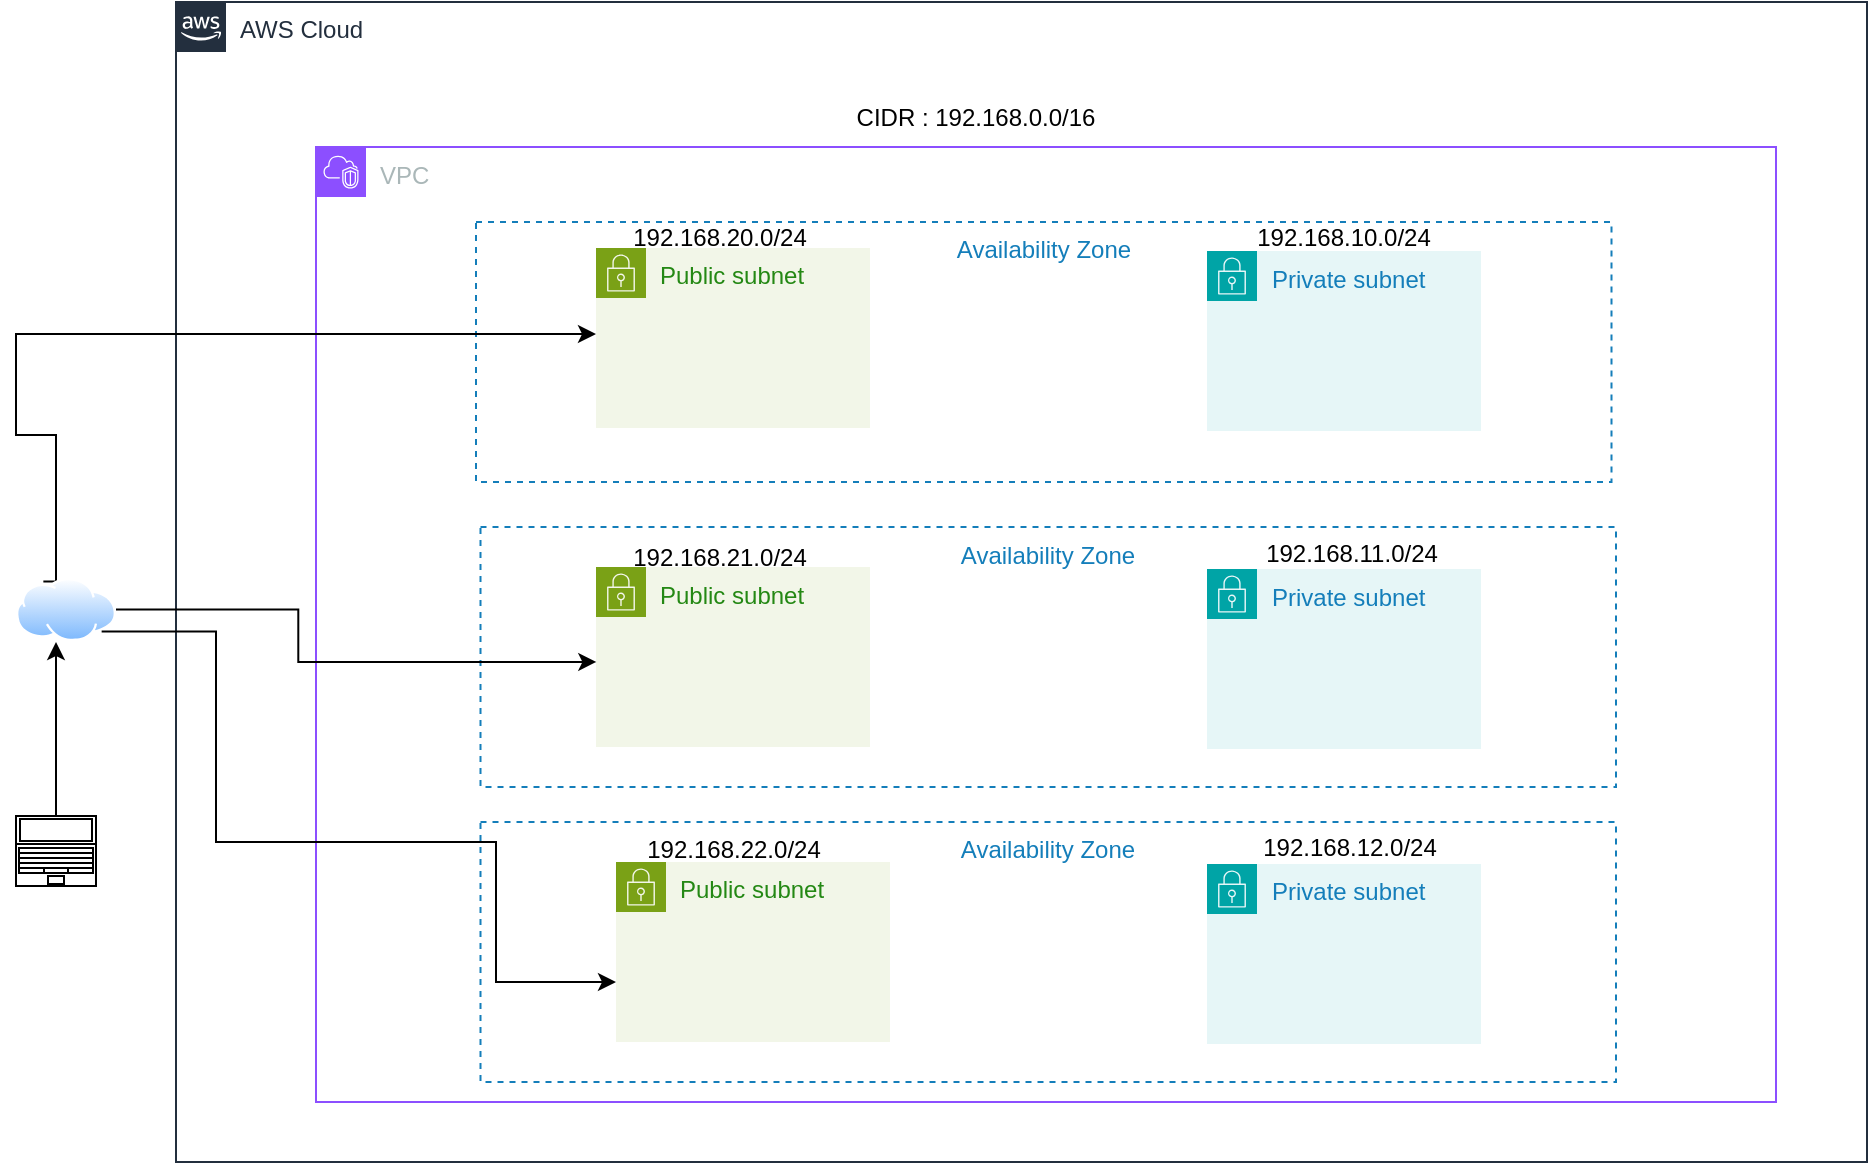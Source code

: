 <mxfile version="24.5.4" type="device">
  <diagram id="Ht1M8jgEwFfnCIfOTk4-" name="Page-1">
    <mxGraphModel dx="794" dy="786" grid="1" gridSize="10" guides="1" tooltips="1" connect="1" arrows="1" fold="1" page="1" pageScale="1" pageWidth="1169" pageHeight="827" math="0" shadow="0">
      <root>
        <mxCell id="0" />
        <mxCell id="1" parent="0" />
        <mxCell id="BS-uydeEPoPU8U06eIOh-15" value="Private subnet" style="points=[[0,0],[0.25,0],[0.5,0],[0.75,0],[1,0],[1,0.25],[1,0.5],[1,0.75],[1,1],[0.75,1],[0.5,1],[0.25,1],[0,1],[0,0.75],[0,0.5],[0,0.25]];outlineConnect=0;gradientColor=none;html=1;whiteSpace=wrap;fontSize=12;fontStyle=0;container=1;pointerEvents=0;collapsible=0;recursiveResize=0;shape=mxgraph.aws4.group;grIcon=mxgraph.aws4.group_security_group;grStroke=0;strokeColor=#00A4A6;fillColor=#E6F6F7;verticalAlign=top;align=left;spacingLeft=30;fontColor=#147EBA;dashed=0;" parent="1" vertex="1">
          <mxGeometry x="655.5" y="234.5" width="137" height="90" as="geometry" />
        </mxCell>
        <mxCell id="UEzPUAAOIrF-is8g5C7q-228" style="edgeStyle=orthogonalEdgeStyle;rounded=0;orthogonalLoop=1;jettySize=auto;html=1;startArrow=none;startFill=0;endArrow=open;endFill=0;strokeColor=#808080;strokeWidth=2;" parent="1" edge="1">
          <mxGeometry relative="1" as="geometry">
            <Array as="points">
              <mxPoint x="590.5" y="592.5" />
              <mxPoint x="590.5" y="707.5" />
            </Array>
            <mxPoint x="612.5" y="707.5" as="targetPoint" />
          </mxGeometry>
        </mxCell>
        <mxCell id="UEzPUAAOIrF-is8g5C7q-225" value="" style="edgeStyle=orthogonalEdgeStyle;rounded=0;orthogonalLoop=1;jettySize=auto;html=1;startArrow=none;startFill=0;endArrow=open;endFill=0;strokeColor=#808080;strokeWidth=2;" parent="1" edge="1">
          <mxGeometry relative="1" as="geometry">
            <mxPoint x="568.288" y="732.5" as="sourcePoint" />
          </mxGeometry>
        </mxCell>
        <mxCell id="UEzPUAAOIrF-is8g5C7q-226" style="edgeStyle=orthogonalEdgeStyle;rounded=0;orthogonalLoop=1;jettySize=auto;html=1;startArrow=none;startFill=0;endArrow=open;endFill=0;strokeColor=#808080;strokeWidth=2;" parent="1" edge="1">
          <mxGeometry relative="1" as="geometry">
            <mxPoint x="690.5" y="732.5" as="sourcePoint" />
          </mxGeometry>
        </mxCell>
        <mxCell id="UEzPUAAOIrF-is8g5C7q-227" style="edgeStyle=orthogonalEdgeStyle;rounded=0;orthogonalLoop=1;jettySize=auto;html=1;startArrow=none;startFill=0;endArrow=open;endFill=0;strokeColor=#808080;strokeWidth=2;" parent="1" edge="1">
          <mxGeometry relative="1" as="geometry">
            <mxPoint x="651.5" y="693.5" as="sourcePoint" />
          </mxGeometry>
        </mxCell>
        <mxCell id="UEzPUAAOIrF-is8g5C7q-205" value="AWS Cloud" style="points=[[0,0],[0.25,0],[0.5,0],[0.75,0],[1,0],[1,0.25],[1,0.5],[1,0.75],[1,1],[0.75,1],[0.5,1],[0.25,1],[0,1],[0,0.75],[0,0.5],[0,0.25]];outlineConnect=0;gradientColor=none;html=1;whiteSpace=wrap;fontSize=12;fontStyle=0;shape=mxgraph.aws4.group;grIcon=mxgraph.aws4.group_aws_cloud_alt;strokeColor=#232F3E;fillColor=none;verticalAlign=top;align=left;spacingLeft=30;fontColor=#232F3E;dashed=0;labelBackgroundColor=#ffffff;container=1;pointerEvents=0;collapsible=0;recursiveResize=0;" parent="1" vertex="1">
          <mxGeometry x="140" y="110" width="845.5" height="580" as="geometry" />
        </mxCell>
        <mxCell id="BS-uydeEPoPU8U06eIOh-6" value="VPC" style="points=[[0,0],[0.25,0],[0.5,0],[0.75,0],[1,0],[1,0.25],[1,0.5],[1,0.75],[1,1],[0.75,1],[0.5,1],[0.25,1],[0,1],[0,0.75],[0,0.5],[0,0.25]];outlineConnect=0;gradientColor=none;html=1;whiteSpace=wrap;fontSize=12;fontStyle=0;container=1;pointerEvents=0;collapsible=0;recursiveResize=0;shape=mxgraph.aws4.group;grIcon=mxgraph.aws4.group_vpc2;strokeColor=#8C4FFF;fillColor=none;verticalAlign=top;align=left;spacingLeft=30;fontColor=#AAB7B8;dashed=0;" parent="UEzPUAAOIrF-is8g5C7q-205" vertex="1">
          <mxGeometry x="70" y="72.5" width="730" height="477.5" as="geometry" />
        </mxCell>
        <mxCell id="BS-uydeEPoPU8U06eIOh-8" value="Availability Zone" style="fillColor=none;strokeColor=#147EBA;dashed=1;verticalAlign=top;fontStyle=0;fontColor=#147EBA;whiteSpace=wrap;html=1;" parent="BS-uydeEPoPU8U06eIOh-6" vertex="1">
          <mxGeometry x="82.25" y="190" width="567.75" height="130" as="geometry" />
        </mxCell>
        <mxCell id="3TeV9bHkyx0hZ7wGjAzN-2" value="Availability Zone" style="fillColor=none;strokeColor=#147EBA;dashed=1;verticalAlign=top;fontStyle=0;fontColor=#147EBA;whiteSpace=wrap;html=1;" parent="BS-uydeEPoPU8U06eIOh-6" vertex="1">
          <mxGeometry x="82.25" y="337.5" width="567.75" height="130" as="geometry" />
        </mxCell>
        <mxCell id="3TeV9bHkyx0hZ7wGjAzN-4" value="Private subnet" style="points=[[0,0],[0.25,0],[0.5,0],[0.75,0],[1,0],[1,0.25],[1,0.5],[1,0.75],[1,1],[0.75,1],[0.5,1],[0.25,1],[0,1],[0,0.75],[0,0.5],[0,0.25]];outlineConnect=0;gradientColor=none;html=1;whiteSpace=wrap;fontSize=12;fontStyle=0;container=1;pointerEvents=0;collapsible=0;recursiveResize=0;shape=mxgraph.aws4.group;grIcon=mxgraph.aws4.group_security_group;grStroke=0;strokeColor=#00A4A6;fillColor=#E6F6F7;verticalAlign=top;align=left;spacingLeft=30;fontColor=#147EBA;dashed=0;" parent="BS-uydeEPoPU8U06eIOh-6" vertex="1">
          <mxGeometry x="445.5" y="358.5" width="137" height="90" as="geometry" />
        </mxCell>
        <mxCell id="fe7YPDaBqQzQDDCS31Ca-1" value="192.168.10.0/24" style="text;html=1;align=center;verticalAlign=middle;whiteSpace=wrap;rounded=0;" vertex="1" parent="BS-uydeEPoPU8U06eIOh-6">
          <mxGeometry x="414" y="30" width="200" height="30" as="geometry" />
        </mxCell>
        <mxCell id="fe7YPDaBqQzQDDCS31Ca-4" value="Public subnet" style="points=[[0,0],[0.25,0],[0.5,0],[0.75,0],[1,0],[1,0.25],[1,0.5],[1,0.75],[1,1],[0.75,1],[0.5,1],[0.25,1],[0,1],[0,0.75],[0,0.5],[0,0.25]];outlineConnect=0;gradientColor=none;html=1;whiteSpace=wrap;fontSize=12;fontStyle=0;container=1;pointerEvents=0;collapsible=0;recursiveResize=0;shape=mxgraph.aws4.group;grIcon=mxgraph.aws4.group_security_group;grStroke=0;strokeColor=#7AA116;fillColor=#F2F6E8;verticalAlign=top;align=left;spacingLeft=30;fontColor=#248814;dashed=0;" vertex="1" parent="BS-uydeEPoPU8U06eIOh-6">
          <mxGeometry x="140" y="50.5" width="137" height="90" as="geometry" />
        </mxCell>
        <mxCell id="fe7YPDaBqQzQDDCS31Ca-6" value="Public subnet" style="points=[[0,0],[0.25,0],[0.5,0],[0.75,0],[1,0],[1,0.25],[1,0.5],[1,0.75],[1,1],[0.75,1],[0.5,1],[0.25,1],[0,1],[0,0.75],[0,0.5],[0,0.25]];outlineConnect=0;gradientColor=none;html=1;whiteSpace=wrap;fontSize=12;fontStyle=0;container=1;pointerEvents=0;collapsible=0;recursiveResize=0;shape=mxgraph.aws4.group;grIcon=mxgraph.aws4.group_security_group;grStroke=0;strokeColor=#7AA116;fillColor=#F2F6E8;verticalAlign=top;align=left;spacingLeft=30;fontColor=#248814;dashed=0;" vertex="1" parent="BS-uydeEPoPU8U06eIOh-6">
          <mxGeometry x="150" y="357.5" width="137" height="90" as="geometry" />
        </mxCell>
        <mxCell id="fe7YPDaBqQzQDDCS31Ca-5" value="Public subnet" style="points=[[0,0],[0.25,0],[0.5,0],[0.75,0],[1,0],[1,0.25],[1,0.5],[1,0.75],[1,1],[0.75,1],[0.5,1],[0.25,1],[0,1],[0,0.75],[0,0.5],[0,0.25]];outlineConnect=0;gradientColor=none;html=1;whiteSpace=wrap;fontSize=12;fontStyle=0;container=1;pointerEvents=0;collapsible=0;recursiveResize=0;shape=mxgraph.aws4.group;grIcon=mxgraph.aws4.group_security_group;grStroke=0;strokeColor=#7AA116;fillColor=#F2F6E8;verticalAlign=top;align=left;spacingLeft=30;fontColor=#248814;dashed=0;" vertex="1" parent="BS-uydeEPoPU8U06eIOh-6">
          <mxGeometry x="140" y="210" width="137" height="90" as="geometry" />
        </mxCell>
        <mxCell id="fe7YPDaBqQzQDDCS31Ca-7" value="192.168.20.0/24" style="text;html=1;align=center;verticalAlign=middle;whiteSpace=wrap;rounded=0;" vertex="1" parent="BS-uydeEPoPU8U06eIOh-6">
          <mxGeometry x="102" y="30" width="200" height="30" as="geometry" />
        </mxCell>
        <mxCell id="fe7YPDaBqQzQDDCS31Ca-8" value="192.168.22.0/24" style="text;html=1;align=center;verticalAlign=middle;whiteSpace=wrap;rounded=0;" vertex="1" parent="BS-uydeEPoPU8U06eIOh-6">
          <mxGeometry x="108.5" y="336.5" width="200" height="30" as="geometry" />
        </mxCell>
        <mxCell id="fe7YPDaBqQzQDDCS31Ca-9" value="192.168.21.0/24" style="text;html=1;align=center;verticalAlign=middle;whiteSpace=wrap;rounded=0;" vertex="1" parent="BS-uydeEPoPU8U06eIOh-6">
          <mxGeometry x="102" y="190" width="200" height="30" as="geometry" />
        </mxCell>
        <mxCell id="BS-uydeEPoPU8U06eIOh-7" value="Availability Zone" style="fillColor=none;strokeColor=#147EBA;dashed=1;verticalAlign=top;fontStyle=0;fontColor=#147EBA;whiteSpace=wrap;html=1;" parent="BS-uydeEPoPU8U06eIOh-6" vertex="1">
          <mxGeometry x="80" y="37.5" width="567.75" height="130" as="geometry" />
        </mxCell>
        <mxCell id="fe7YPDaBqQzQDDCS31Ca-14" style="edgeStyle=orthogonalEdgeStyle;rounded=0;orthogonalLoop=1;jettySize=auto;html=1;exitX=0.25;exitY=0;exitDx=0;exitDy=0;" edge="1" parent="BS-uydeEPoPU8U06eIOh-6" source="fe7YPDaBqQzQDDCS31Ca-10">
          <mxGeometry relative="1" as="geometry">
            <mxPoint x="140" y="93.5" as="targetPoint" />
            <mxPoint x="-65" y="231.5" as="sourcePoint" />
            <Array as="points">
              <mxPoint x="-130" y="217" />
              <mxPoint x="-130" y="144" />
              <mxPoint x="-150" y="144" />
              <mxPoint x="-150" y="94" />
            </Array>
          </mxGeometry>
        </mxCell>
        <mxCell id="3TeV9bHkyx0hZ7wGjAzN-1" value="CIDR : 192.168.0.0/16" style="text;html=1;align=center;verticalAlign=middle;whiteSpace=wrap;rounded=0;" parent="UEzPUAAOIrF-is8g5C7q-205" vertex="1">
          <mxGeometry x="300" y="43" width="200" height="30" as="geometry" />
        </mxCell>
        <mxCell id="BS-uydeEPoPU8U06eIOh-13" value="Private subnet" style="points=[[0,0],[0.25,0],[0.5,0],[0.75,0],[1,0],[1,0.25],[1,0.5],[1,0.75],[1,1],[0.75,1],[0.5,1],[0.25,1],[0,1],[0,0.75],[0,0.5],[0,0.25]];outlineConnect=0;gradientColor=none;html=1;whiteSpace=wrap;fontSize=12;fontStyle=0;container=1;pointerEvents=0;collapsible=0;recursiveResize=0;shape=mxgraph.aws4.group;grIcon=mxgraph.aws4.group_security_group;grStroke=0;strokeColor=#00A4A6;fillColor=#E6F6F7;verticalAlign=top;align=left;spacingLeft=30;fontColor=#147EBA;dashed=0;" parent="1" vertex="1">
          <mxGeometry x="655.5" y="393.5" width="137" height="90" as="geometry" />
        </mxCell>
        <mxCell id="fe7YPDaBqQzQDDCS31Ca-2" value="192.168.11.0/24" style="text;html=1;align=center;verticalAlign=middle;whiteSpace=wrap;rounded=0;" vertex="1" parent="1">
          <mxGeometry x="628" y="370.5" width="200" height="30" as="geometry" />
        </mxCell>
        <mxCell id="fe7YPDaBqQzQDDCS31Ca-3" value="192.168.12.0/24" style="text;html=1;align=center;verticalAlign=middle;whiteSpace=wrap;rounded=0;" vertex="1" parent="1">
          <mxGeometry x="627" y="517.5" width="200" height="30" as="geometry" />
        </mxCell>
        <mxCell id="fe7YPDaBqQzQDDCS31Ca-10" value="" style="image;aspect=fixed;perimeter=ellipsePerimeter;html=1;align=center;shadow=0;dashed=0;spacingTop=3;image=img/lib/active_directory/internet_cloud.svg;" vertex="1" parent="1">
          <mxGeometry x="60" y="398" width="50" height="31.5" as="geometry" />
        </mxCell>
        <mxCell id="fe7YPDaBqQzQDDCS31Ca-12" style="edgeStyle=orthogonalEdgeStyle;rounded=0;orthogonalLoop=1;jettySize=auto;html=1;" edge="1" parent="1" source="fe7YPDaBqQzQDDCS31Ca-11">
          <mxGeometry relative="1" as="geometry">
            <mxPoint x="80" y="430" as="targetPoint" />
          </mxGeometry>
        </mxCell>
        <mxCell id="fe7YPDaBqQzQDDCS31Ca-11" value="" style="verticalLabelPosition=bottom;html=1;verticalAlign=top;align=center;shape=mxgraph.floorplan.laptop;" vertex="1" parent="1">
          <mxGeometry x="60" y="517" width="40" height="35" as="geometry" />
        </mxCell>
        <mxCell id="fe7YPDaBqQzQDDCS31Ca-15" style="edgeStyle=orthogonalEdgeStyle;rounded=0;orthogonalLoop=1;jettySize=auto;html=1;entryX=0.102;entryY=0.519;entryDx=0;entryDy=0;entryPerimeter=0;" edge="1" parent="1" source="fe7YPDaBqQzQDDCS31Ca-10" target="BS-uydeEPoPU8U06eIOh-8">
          <mxGeometry relative="1" as="geometry" />
        </mxCell>
        <mxCell id="fe7YPDaBqQzQDDCS31Ca-17" style="edgeStyle=orthogonalEdgeStyle;rounded=0;orthogonalLoop=1;jettySize=auto;html=1;exitX=1;exitY=1;exitDx=0;exitDy=0;" edge="1" parent="1" source="fe7YPDaBqQzQDDCS31Ca-10" target="fe7YPDaBqQzQDDCS31Ca-6">
          <mxGeometry relative="1" as="geometry">
            <mxPoint x="350" y="600" as="targetPoint" />
            <Array as="points">
              <mxPoint x="160" y="425" />
              <mxPoint x="160" y="530" />
              <mxPoint x="300" y="530" />
              <mxPoint x="300" y="600" />
            </Array>
          </mxGeometry>
        </mxCell>
      </root>
    </mxGraphModel>
  </diagram>
</mxfile>
